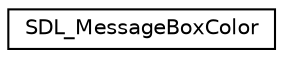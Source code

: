 digraph "Graphical Class Hierarchy"
{
 // LATEX_PDF_SIZE
  edge [fontname="Helvetica",fontsize="10",labelfontname="Helvetica",labelfontsize="10"];
  node [fontname="Helvetica",fontsize="10",shape=record];
  rankdir="LR";
  Node0 [label="SDL_MessageBoxColor",height=0.2,width=0.4,color="black", fillcolor="white", style="filled",URL="$structSDL__MessageBoxColor.html",tooltip="RGB value used in a message box color scheme."];
}
